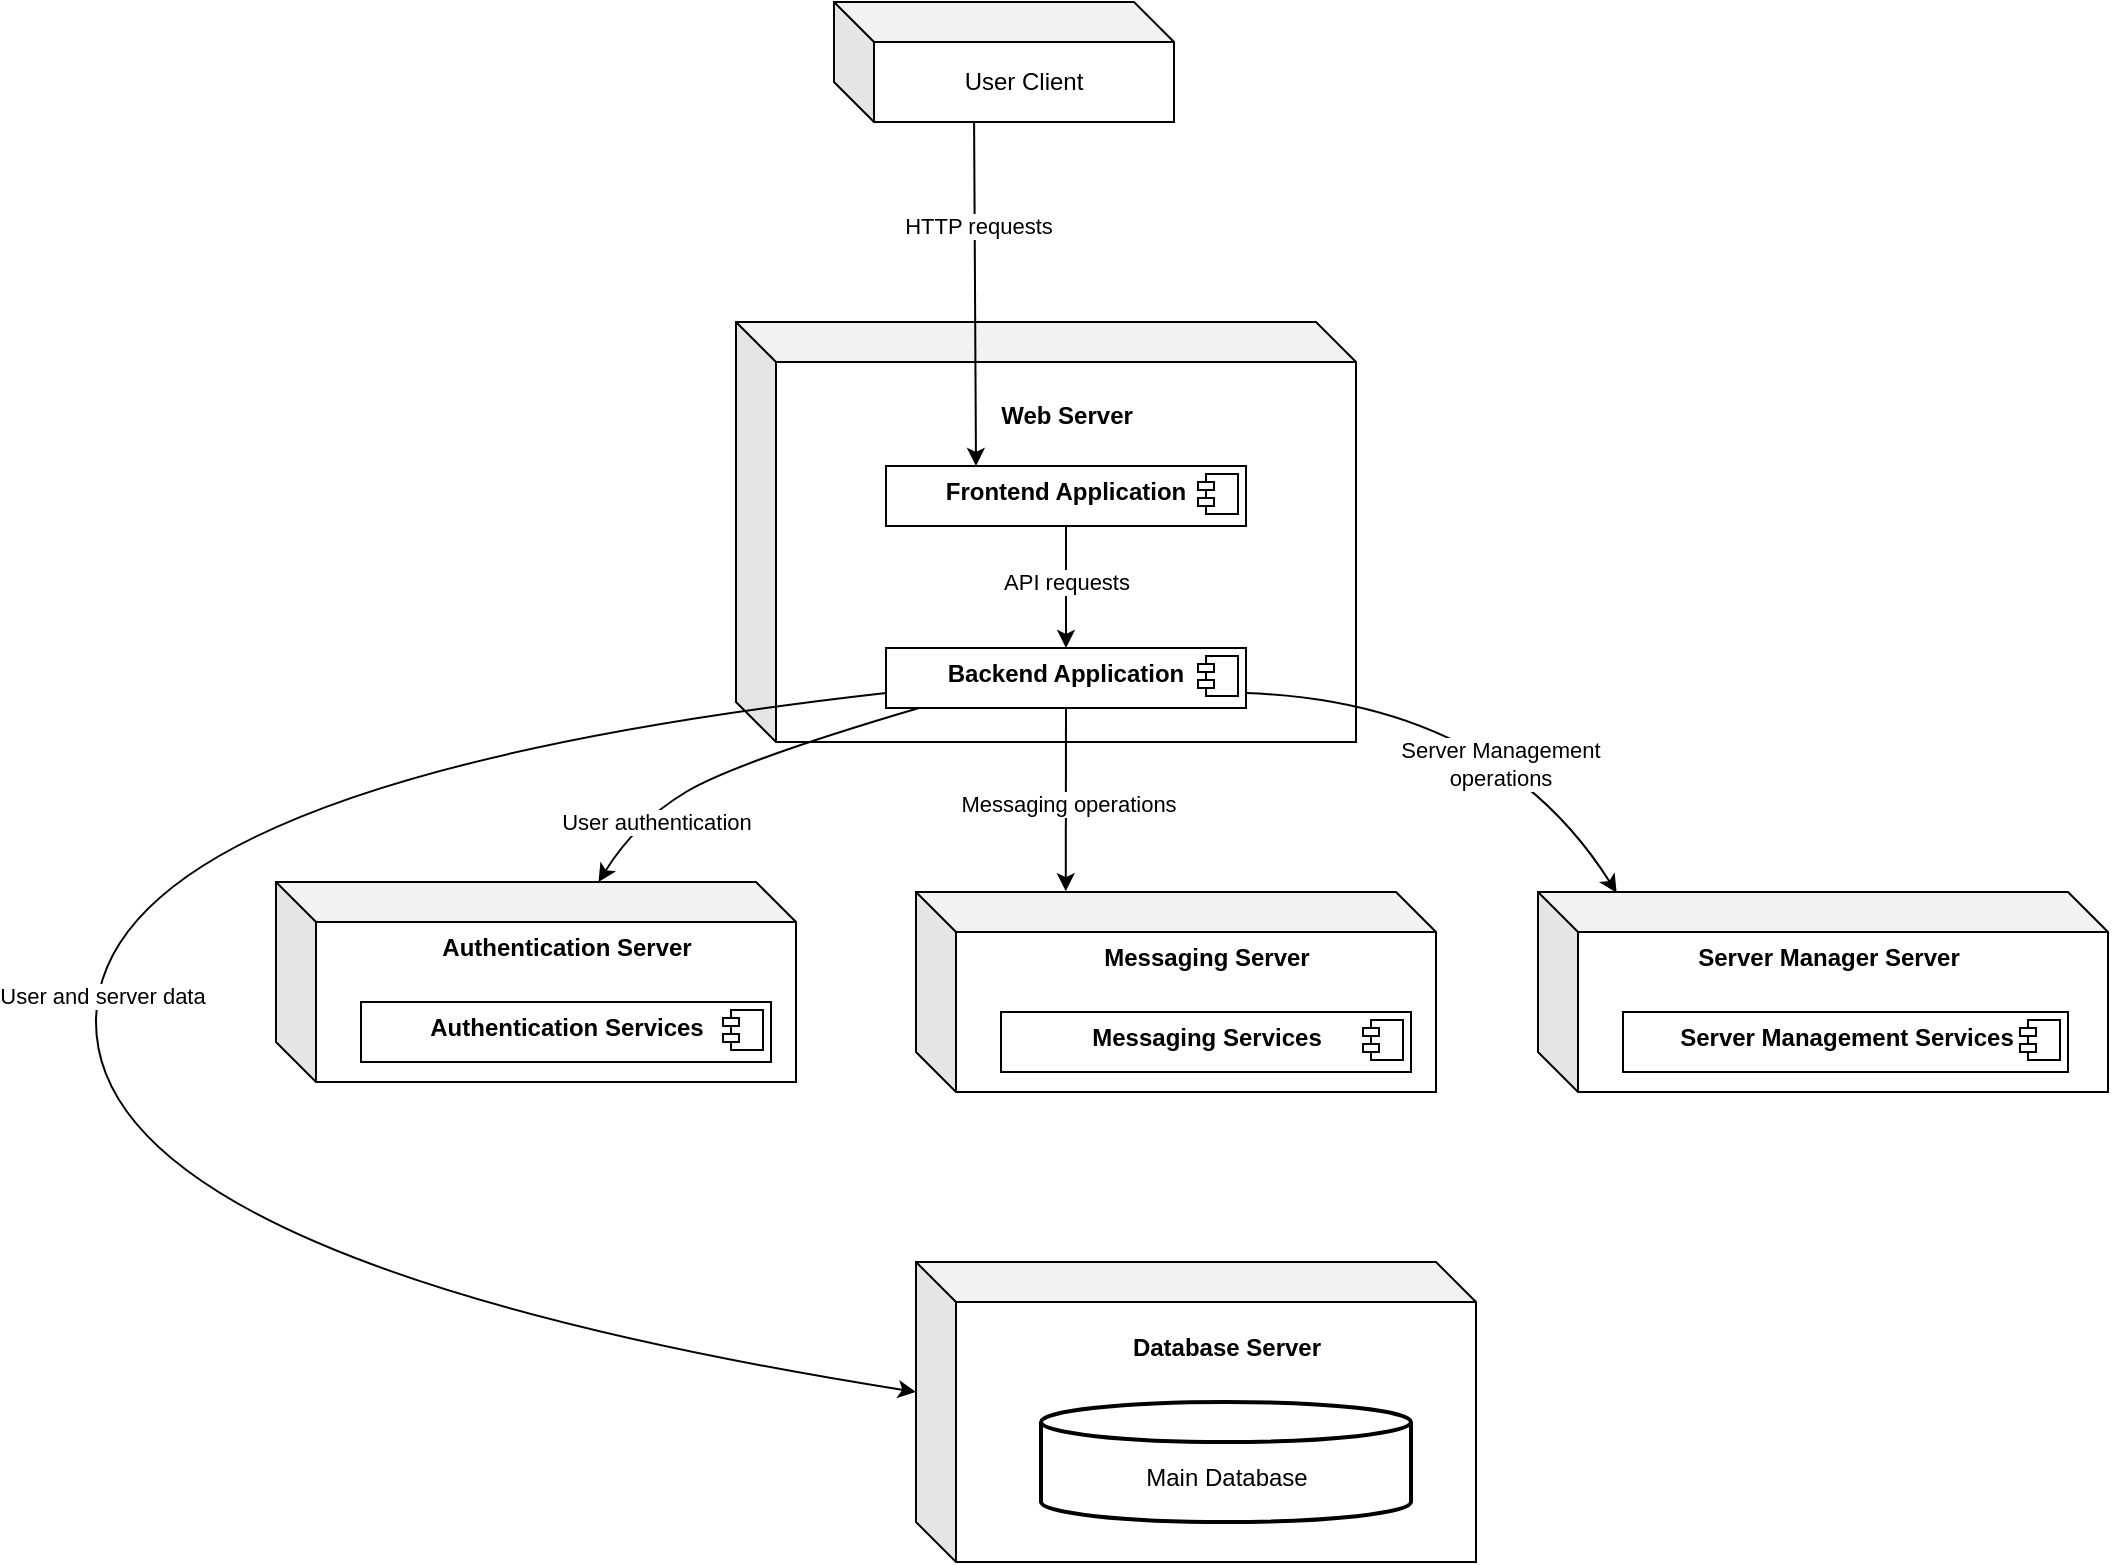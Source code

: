 <mxfile version="24.2.3" type="github">
  <diagram name="Page-1" id="7GjyKombugUrdLAPZWnC">
    <mxGraphModel dx="2927" dy="1044" grid="1" gridSize="10" guides="1" tooltips="1" connect="1" arrows="1" fold="1" page="1" pageScale="1" pageWidth="827" pageHeight="1169" math="0" shadow="0">
      <root>
        <mxCell id="0" />
        <mxCell id="1" parent="0" />
        <mxCell id="vF8SnpDKUyDqhvCgtFhL-1" value="User Client" style="shape=cube;whiteSpace=wrap;html=1;boundedLbl=1;backgroundOutline=1;darkOpacity=0.05;darkOpacity2=0.1;" vertex="1" parent="1">
          <mxGeometry x="319" y="40" width="170" height="60" as="geometry" />
        </mxCell>
        <mxCell id="vF8SnpDKUyDqhvCgtFhL-2" value="" style="shape=cube;whiteSpace=wrap;html=1;boundedLbl=1;backgroundOutline=1;darkOpacity=0.05;darkOpacity2=0.1;" vertex="1" parent="1">
          <mxGeometry x="270" y="200" width="310" height="210" as="geometry" />
        </mxCell>
        <mxCell id="vF8SnpDKUyDqhvCgtFhL-12" style="edgeStyle=orthogonalEdgeStyle;rounded=0;orthogonalLoop=1;jettySize=auto;html=1;exitX=0.5;exitY=1;exitDx=0;exitDy=0;entryX=0.5;entryY=0;entryDx=0;entryDy=0;" edge="1" parent="1" source="vF8SnpDKUyDqhvCgtFhL-3" target="vF8SnpDKUyDqhvCgtFhL-5">
          <mxGeometry relative="1" as="geometry" />
        </mxCell>
        <mxCell id="vF8SnpDKUyDqhvCgtFhL-13" value="API requests" style="edgeLabel;html=1;align=center;verticalAlign=middle;resizable=0;points=[];" vertex="1" connectable="0" parent="vF8SnpDKUyDqhvCgtFhL-12">
          <mxGeometry x="-0.076" relative="1" as="geometry">
            <mxPoint as="offset" />
          </mxGeometry>
        </mxCell>
        <mxCell id="vF8SnpDKUyDqhvCgtFhL-3" value="&lt;p style=&quot;margin:0px;margin-top:6px;text-align:center;&quot;&gt;&lt;b&gt;Frontend Application&lt;/b&gt;&lt;/p&gt;" style="align=left;overflow=fill;html=1;dropTarget=0;whiteSpace=wrap;" vertex="1" parent="1">
          <mxGeometry x="345" y="272" width="180" height="30" as="geometry" />
        </mxCell>
        <mxCell id="vF8SnpDKUyDqhvCgtFhL-4" value="" style="shape=component;jettyWidth=8;jettyHeight=4;" vertex="1" parent="vF8SnpDKUyDqhvCgtFhL-3">
          <mxGeometry x="1" width="20" height="20" relative="1" as="geometry">
            <mxPoint x="-24" y="4" as="offset" />
          </mxGeometry>
        </mxCell>
        <mxCell id="vF8SnpDKUyDqhvCgtFhL-5" value="&lt;p style=&quot;margin:0px;margin-top:6px;text-align:center;&quot;&gt;&lt;b&gt;Backend Application&lt;/b&gt;&lt;/p&gt;" style="align=left;overflow=fill;html=1;dropTarget=0;whiteSpace=wrap;" vertex="1" parent="1">
          <mxGeometry x="345" y="363" width="180" height="30" as="geometry" />
        </mxCell>
        <mxCell id="vF8SnpDKUyDqhvCgtFhL-6" value="" style="shape=component;jettyWidth=8;jettyHeight=4;" vertex="1" parent="vF8SnpDKUyDqhvCgtFhL-5">
          <mxGeometry x="1" width="20" height="20" relative="1" as="geometry">
            <mxPoint x="-24" y="4" as="offset" />
          </mxGeometry>
        </mxCell>
        <mxCell id="vF8SnpDKUyDqhvCgtFhL-8" value="Web Server" style="text;align=center;fontStyle=1;verticalAlign=middle;spacingLeft=3;spacingRight=3;strokeColor=none;rotatable=0;points=[[0,0.5],[1,0.5]];portConstraint=eastwest;html=1;" vertex="1" parent="1">
          <mxGeometry x="395" y="234" width="80" height="26" as="geometry" />
        </mxCell>
        <mxCell id="vF8SnpDKUyDqhvCgtFhL-10" value="" style="endArrow=classic;html=1;rounded=0;exitX=0.412;exitY=1;exitDx=0;exitDy=0;exitPerimeter=0;entryX=0.25;entryY=0;entryDx=0;entryDy=0;" edge="1" parent="1" source="vF8SnpDKUyDqhvCgtFhL-1" target="vF8SnpDKUyDqhvCgtFhL-3">
          <mxGeometry width="50" height="50" relative="1" as="geometry">
            <mxPoint x="390" y="300" as="sourcePoint" />
            <mxPoint x="440" y="250" as="targetPoint" />
          </mxGeometry>
        </mxCell>
        <mxCell id="vF8SnpDKUyDqhvCgtFhL-11" value="HTTP requests" style="edgeLabel;html=1;align=center;verticalAlign=middle;resizable=0;points=[];" vertex="1" connectable="0" parent="vF8SnpDKUyDqhvCgtFhL-10">
          <mxGeometry x="-0.401" y="1" relative="1" as="geometry">
            <mxPoint as="offset" />
          </mxGeometry>
        </mxCell>
        <mxCell id="vF8SnpDKUyDqhvCgtFhL-30" value="" style="group" vertex="1" connectable="0" parent="1">
          <mxGeometry x="40" y="480" width="260" height="100" as="geometry" />
        </mxCell>
        <mxCell id="vF8SnpDKUyDqhvCgtFhL-14" value="" style="shape=cube;whiteSpace=wrap;html=1;boundedLbl=1;backgroundOutline=1;darkOpacity=0.05;darkOpacity2=0.1;" vertex="1" parent="vF8SnpDKUyDqhvCgtFhL-30">
          <mxGeometry width="260" height="100" as="geometry" />
        </mxCell>
        <mxCell id="vF8SnpDKUyDqhvCgtFhL-15" value="Authentication Server" style="text;align=center;fontStyle=1;verticalAlign=middle;spacingLeft=3;spacingRight=3;strokeColor=none;rotatable=0;points=[[0,0.5],[1,0.5]];portConstraint=eastwest;html=1;" vertex="1" parent="vF8SnpDKUyDqhvCgtFhL-30">
          <mxGeometry x="105" y="20" width="80" height="26" as="geometry" />
        </mxCell>
        <mxCell id="vF8SnpDKUyDqhvCgtFhL-16" value="&lt;p style=&quot;text-align: center; margin: 6px 0px 0px;&quot;&gt;&lt;span style=&quot;font-weight: 700; text-wrap: nowrap;&quot;&gt;Authentication Services&lt;/span&gt;&lt;br&gt;&lt;/p&gt;" style="align=left;overflow=fill;html=1;dropTarget=0;whiteSpace=wrap;" vertex="1" parent="vF8SnpDKUyDqhvCgtFhL-30">
          <mxGeometry x="42.5" y="60" width="205" height="30" as="geometry" />
        </mxCell>
        <mxCell id="vF8SnpDKUyDqhvCgtFhL-17" value="" style="shape=component;jettyWidth=8;jettyHeight=4;" vertex="1" parent="vF8SnpDKUyDqhvCgtFhL-16">
          <mxGeometry x="1" width="20" height="20" relative="1" as="geometry">
            <mxPoint x="-24" y="4" as="offset" />
          </mxGeometry>
        </mxCell>
        <mxCell id="vF8SnpDKUyDqhvCgtFhL-31" value="" style="group" vertex="1" connectable="0" parent="1">
          <mxGeometry x="360" y="485" width="260" height="100" as="geometry" />
        </mxCell>
        <mxCell id="vF8SnpDKUyDqhvCgtFhL-18" value="" style="shape=cube;whiteSpace=wrap;html=1;boundedLbl=1;backgroundOutline=1;darkOpacity=0.05;darkOpacity2=0.1;" vertex="1" parent="vF8SnpDKUyDqhvCgtFhL-31">
          <mxGeometry width="260" height="100" as="geometry" />
        </mxCell>
        <mxCell id="vF8SnpDKUyDqhvCgtFhL-19" value="Messaging Server" style="text;align=center;fontStyle=1;verticalAlign=middle;spacingLeft=3;spacingRight=3;strokeColor=none;rotatable=0;points=[[0,0.5],[1,0.5]];portConstraint=eastwest;html=1;" vertex="1" parent="vF8SnpDKUyDqhvCgtFhL-31">
          <mxGeometry x="105" y="20" width="80" height="26" as="geometry" />
        </mxCell>
        <mxCell id="vF8SnpDKUyDqhvCgtFhL-20" value="&lt;p style=&quot;text-align: center; margin: 6px 0px 0px;&quot;&gt;&lt;span style=&quot;font-weight: 700; text-wrap: nowrap; background-color: initial;&quot;&gt;Messaging &lt;/span&gt;&lt;span style=&quot;font-weight: 700; text-wrap: nowrap;&quot;&gt;Services&lt;/span&gt;&lt;br&gt;&lt;/p&gt;" style="align=left;overflow=fill;html=1;dropTarget=0;whiteSpace=wrap;" vertex="1" parent="vF8SnpDKUyDqhvCgtFhL-31">
          <mxGeometry x="42.5" y="60" width="205" height="30" as="geometry" />
        </mxCell>
        <mxCell id="vF8SnpDKUyDqhvCgtFhL-21" value="" style="shape=component;jettyWidth=8;jettyHeight=4;" vertex="1" parent="vF8SnpDKUyDqhvCgtFhL-20">
          <mxGeometry x="1" width="20" height="20" relative="1" as="geometry">
            <mxPoint x="-24" y="4" as="offset" />
          </mxGeometry>
        </mxCell>
        <mxCell id="vF8SnpDKUyDqhvCgtFhL-32" value="" style="group" vertex="1" connectable="0" parent="1">
          <mxGeometry x="671" y="485" width="285" height="100" as="geometry" />
        </mxCell>
        <mxCell id="vF8SnpDKUyDqhvCgtFhL-26" value="" style="shape=cube;whiteSpace=wrap;html=1;boundedLbl=1;backgroundOutline=1;darkOpacity=0.05;darkOpacity2=0.1;" vertex="1" parent="vF8SnpDKUyDqhvCgtFhL-32">
          <mxGeometry width="285" height="100" as="geometry" />
        </mxCell>
        <mxCell id="vF8SnpDKUyDqhvCgtFhL-27" value="Server Manager Server" style="text;align=center;fontStyle=1;verticalAlign=middle;spacingLeft=3;spacingRight=3;strokeColor=none;rotatable=0;points=[[0,0.5],[1,0.5]];portConstraint=eastwest;html=1;" vertex="1" parent="vF8SnpDKUyDqhvCgtFhL-32">
          <mxGeometry x="105" y="20" width="80" height="26" as="geometry" />
        </mxCell>
        <mxCell id="vF8SnpDKUyDqhvCgtFhL-28" value="&lt;p style=&quot;text-align: center; margin: 6px 0px 0px;&quot;&gt;&lt;span style=&quot;font-weight: 700; text-wrap: nowrap;&quot;&gt;Server Management Services&lt;/span&gt;&lt;br&gt;&lt;/p&gt;" style="align=left;overflow=fill;html=1;dropTarget=0;whiteSpace=wrap;" vertex="1" parent="vF8SnpDKUyDqhvCgtFhL-32">
          <mxGeometry x="42.5" y="60" width="222.5" height="30" as="geometry" />
        </mxCell>
        <mxCell id="vF8SnpDKUyDqhvCgtFhL-29" value="" style="shape=component;jettyWidth=8;jettyHeight=4;" vertex="1" parent="vF8SnpDKUyDqhvCgtFhL-28">
          <mxGeometry x="1" width="20" height="20" relative="1" as="geometry">
            <mxPoint x="-24" y="4" as="offset" />
          </mxGeometry>
        </mxCell>
        <mxCell id="vF8SnpDKUyDqhvCgtFhL-33" value="" style="shape=cube;whiteSpace=wrap;html=1;boundedLbl=1;backgroundOutline=1;darkOpacity=0.05;darkOpacity2=0.1;" vertex="1" parent="1">
          <mxGeometry x="360" y="670" width="280" height="150" as="geometry" />
        </mxCell>
        <mxCell id="vF8SnpDKUyDqhvCgtFhL-34" value="Database Server" style="text;align=center;fontStyle=1;verticalAlign=middle;spacingLeft=3;spacingRight=3;strokeColor=none;rotatable=0;points=[[0,0.5],[1,0.5]];portConstraint=eastwest;html=1;" vertex="1" parent="1">
          <mxGeometry x="475" y="700" width="80" height="26" as="geometry" />
        </mxCell>
        <mxCell id="vF8SnpDKUyDqhvCgtFhL-35" value="&lt;div&gt;&lt;br&gt;&lt;/div&gt;&lt;div&gt;Main Database&lt;/div&gt;" style="strokeWidth=2;html=1;shape=mxgraph.flowchart.database;whiteSpace=wrap;" vertex="1" parent="1">
          <mxGeometry x="422.5" y="740" width="185" height="60" as="geometry" />
        </mxCell>
        <mxCell id="vF8SnpDKUyDqhvCgtFhL-36" value="" style="curved=1;endArrow=classic;html=1;rounded=0;exitX=0;exitY=0.75;exitDx=0;exitDy=0;entryX=0;entryY=0;entryDx=0;entryDy=65;entryPerimeter=0;" edge="1" parent="1" source="vF8SnpDKUyDqhvCgtFhL-5" target="vF8SnpDKUyDqhvCgtFhL-33">
          <mxGeometry width="50" height="50" relative="1" as="geometry">
            <mxPoint x="560" y="610" as="sourcePoint" />
            <mxPoint x="610" y="560" as="targetPoint" />
            <Array as="points">
              <mxPoint x="-50" y="430" />
              <mxPoint x="-50" y="670" />
            </Array>
          </mxGeometry>
        </mxCell>
        <mxCell id="vF8SnpDKUyDqhvCgtFhL-39" value="User and server data" style="edgeLabel;html=1;align=center;verticalAlign=middle;resizable=0;points=[];" vertex="1" connectable="0" parent="vF8SnpDKUyDqhvCgtFhL-36">
          <mxGeometry x="-0.04" y="3" relative="1" as="geometry">
            <mxPoint y="-1" as="offset" />
          </mxGeometry>
        </mxCell>
        <mxCell id="vF8SnpDKUyDqhvCgtFhL-37" value="" style="curved=1;endArrow=classic;html=1;rounded=0;exitX=0.094;exitY=0.997;exitDx=0;exitDy=0;exitPerimeter=0;" edge="1" parent="1" source="vF8SnpDKUyDqhvCgtFhL-5" target="vF8SnpDKUyDqhvCgtFhL-14">
          <mxGeometry width="50" height="50" relative="1" as="geometry">
            <mxPoint x="560" y="610" as="sourcePoint" />
            <mxPoint x="330" y="610" as="targetPoint" />
            <Array as="points">
              <mxPoint x="270" y="420" />
              <mxPoint x="220" y="450" />
            </Array>
          </mxGeometry>
        </mxCell>
        <mxCell id="vF8SnpDKUyDqhvCgtFhL-38" value="User authentication" style="edgeLabel;html=1;align=center;verticalAlign=middle;resizable=0;points=[];" vertex="1" connectable="0" parent="vF8SnpDKUyDqhvCgtFhL-37">
          <mxGeometry x="0.542" y="5" relative="1" as="geometry">
            <mxPoint as="offset" />
          </mxGeometry>
        </mxCell>
        <mxCell id="vF8SnpDKUyDqhvCgtFhL-41" value="" style="endArrow=classic;html=1;rounded=0;exitX=0.5;exitY=1;exitDx=0;exitDy=0;entryX=0.288;entryY=-0.004;entryDx=0;entryDy=0;entryPerimeter=0;" edge="1" parent="1" source="vF8SnpDKUyDqhvCgtFhL-5" target="vF8SnpDKUyDqhvCgtFhL-18">
          <mxGeometry width="50" height="50" relative="1" as="geometry">
            <mxPoint x="410" y="520" as="sourcePoint" />
            <mxPoint x="460" y="470" as="targetPoint" />
          </mxGeometry>
        </mxCell>
        <mxCell id="vF8SnpDKUyDqhvCgtFhL-42" value="Messaging operations" style="edgeLabel;html=1;align=center;verticalAlign=middle;resizable=0;points=[];" vertex="1" connectable="0" parent="vF8SnpDKUyDqhvCgtFhL-41">
          <mxGeometry x="0.045" y="1" relative="1" as="geometry">
            <mxPoint as="offset" />
          </mxGeometry>
        </mxCell>
        <mxCell id="vF8SnpDKUyDqhvCgtFhL-43" value="" style="curved=1;endArrow=classic;html=1;rounded=0;exitX=1;exitY=0.75;exitDx=0;exitDy=0;entryX=0.138;entryY=0.004;entryDx=0;entryDy=0;entryPerimeter=0;" edge="1" parent="1" source="vF8SnpDKUyDqhvCgtFhL-5" target="vF8SnpDKUyDqhvCgtFhL-26">
          <mxGeometry width="50" height="50" relative="1" as="geometry">
            <mxPoint x="600" y="450" as="sourcePoint" />
            <mxPoint x="740" y="480" as="targetPoint" />
            <Array as="points">
              <mxPoint x="650" y="390" />
            </Array>
          </mxGeometry>
        </mxCell>
        <mxCell id="vF8SnpDKUyDqhvCgtFhL-44" value="Server Management&lt;div&gt;operations&lt;/div&gt;" style="edgeLabel;html=1;align=center;verticalAlign=middle;resizable=0;points=[];" vertex="1" connectable="0" parent="vF8SnpDKUyDqhvCgtFhL-43">
          <mxGeometry x="0.17" y="-20" relative="1" as="geometry">
            <mxPoint x="11" y="8" as="offset" />
          </mxGeometry>
        </mxCell>
      </root>
    </mxGraphModel>
  </diagram>
</mxfile>
